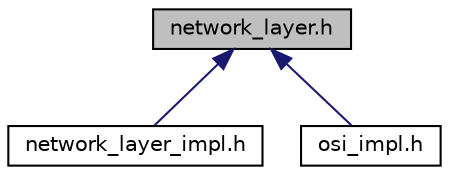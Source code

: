 digraph "network_layer.h"
{
  edge [fontname="Helvetica",fontsize="10",labelfontname="Helvetica",labelfontsize="10"];
  node [fontname="Helvetica",fontsize="10",shape=record];
  Node4 [label="network_layer.h",height=0.2,width=0.4,color="black", fillcolor="grey75", style="filled", fontcolor="black"];
  Node4 -> Node5 [dir="back",color="midnightblue",fontsize="10",style="solid",fontname="Helvetica"];
  Node5 [label="network_layer_impl.h",height=0.2,width=0.4,color="black", fillcolor="white", style="filled",URL="$network__layer__impl_8h.html",tooltip="Contains the implementation details of the network layer in the OSI-stack.  Student are not required ..."];
  Node4 -> Node6 [dir="back",color="midnightblue",fontsize="10",style="solid",fontname="Helvetica"];
  Node6 [label="osi_impl.h",height=0.2,width=0.4,color="black", fillcolor="white", style="filled",URL="$osi__impl_8h.html",tooltip="Contains the implementation details of the OSI-stack.  Students are not required to understand the de..."];
}

